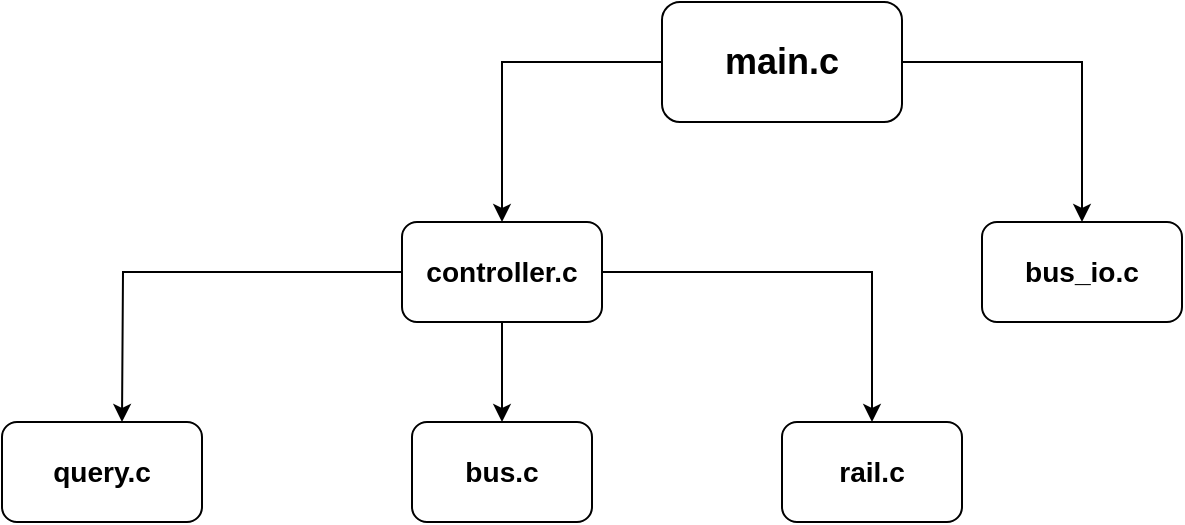 <mxfile version="18.0.1" type="device" pages="8"><diagram id="bu9w77FjTZBGwHDWVuck" name="第 1 页"><mxGraphModel dx="1038" dy="641" grid="0" gridSize="10" guides="1" tooltips="1" connect="1" arrows="1" fold="1" page="0" pageScale="1" pageWidth="1600" pageHeight="900" math="0" shadow="0"><root><mxCell id="0"/><mxCell id="1" parent="0"/><mxCell id="TfCgugyRBmlqhEjDgsrT-6" style="edgeStyle=orthogonalEdgeStyle;rounded=0;orthogonalLoop=1;jettySize=auto;html=1;entryX=0.5;entryY=0;entryDx=0;entryDy=0;" parent="1" source="TfCgugyRBmlqhEjDgsrT-1" target="TfCgugyRBmlqhEjDgsrT-2" edge="1"><mxGeometry relative="1" as="geometry"><Array as="points"><mxPoint x="369" y="240"/></Array></mxGeometry></mxCell><mxCell id="TfCgugyRBmlqhEjDgsrT-8" style="edgeStyle=orthogonalEdgeStyle;rounded=0;orthogonalLoop=1;jettySize=auto;html=1;entryX=0.5;entryY=0;entryDx=0;entryDy=0;" parent="1" source="TfCgugyRBmlqhEjDgsrT-1" target="TfCgugyRBmlqhEjDgsrT-3" edge="1"><mxGeometry relative="1" as="geometry"/></mxCell><mxCell id="TfCgugyRBmlqhEjDgsrT-1" value="&lt;h2&gt;main.c&lt;/h2&gt;" style="rounded=1;whiteSpace=wrap;html=1;" parent="1" vertex="1"><mxGeometry x="449" y="210" width="120" height="60" as="geometry"/></mxCell><mxCell id="TfCgugyRBmlqhEjDgsrT-12" style="edgeStyle=orthogonalEdgeStyle;rounded=0;orthogonalLoop=1;jettySize=auto;html=1;entryX=0.5;entryY=0;entryDx=0;entryDy=0;" parent="1" source="TfCgugyRBmlqhEjDgsrT-2" edge="1"><mxGeometry relative="1" as="geometry"><mxPoint x="179" y="420" as="targetPoint"/></mxGeometry></mxCell><mxCell id="TfCgugyRBmlqhEjDgsrT-19" style="edgeStyle=orthogonalEdgeStyle;rounded=0;orthogonalLoop=1;jettySize=auto;html=1;" parent="1" source="TfCgugyRBmlqhEjDgsrT-2" target="TfCgugyRBmlqhEjDgsrT-10" edge="1"><mxGeometry relative="1" as="geometry"/></mxCell><mxCell id="TfCgugyRBmlqhEjDgsrT-20" style="edgeStyle=orthogonalEdgeStyle;rounded=0;orthogonalLoop=1;jettySize=auto;html=1;" parent="1" source="TfCgugyRBmlqhEjDgsrT-2" target="TfCgugyRBmlqhEjDgsrT-11" edge="1"><mxGeometry relative="1" as="geometry"/></mxCell><mxCell id="TfCgugyRBmlqhEjDgsrT-2" value="&lt;h3&gt;controller.c&lt;/h3&gt;" style="rounded=1;whiteSpace=wrap;html=1;" parent="1" vertex="1"><mxGeometry x="319" y="320" width="100" height="50" as="geometry"/></mxCell><mxCell id="TfCgugyRBmlqhEjDgsrT-3" value="&lt;h3&gt;bus_io.c&lt;/h3&gt;" style="rounded=1;whiteSpace=wrap;html=1;" parent="1" vertex="1"><mxGeometry x="609" y="320" width="100" height="50" as="geometry"/></mxCell><mxCell id="TfCgugyRBmlqhEjDgsrT-9" value="&lt;h3&gt;query.c&lt;/h3&gt;" style="rounded=1;whiteSpace=wrap;html=1;" parent="1" vertex="1"><mxGeometry x="119" y="420" width="100" height="50" as="geometry"/></mxCell><mxCell id="TfCgugyRBmlqhEjDgsrT-10" value="&lt;h3&gt;bus.c&lt;/h3&gt;" style="rounded=1;whiteSpace=wrap;html=1;" parent="1" vertex="1"><mxGeometry x="324" y="420" width="90" height="50" as="geometry"/></mxCell><mxCell id="TfCgugyRBmlqhEjDgsrT-11" value="&lt;h3&gt;rail.c&lt;/h3&gt;" style="rounded=1;whiteSpace=wrap;html=1;" parent="1" vertex="1"><mxGeometry x="509" y="420" width="90" height="50" as="geometry"/></mxCell></root></mxGraphModel></diagram><diagram id="RxSXbuGLKAUOX5_7a6oS" name="第 2 页"><mxGraphModel dx="1038" dy="641" grid="1" gridSize="10" guides="1" tooltips="1" connect="1" arrows="1" fold="1" page="1" pageScale="1" pageWidth="1600" pageHeight="900" math="0" shadow="0"><root><mxCell id="0"/><mxCell id="1" parent="0"/><mxCell id="AtqWxCJBF2Xa27PcP-ya-27" style="edgeStyle=orthogonalEdgeStyle;curved=1;rounded=0;orthogonalLoop=1;jettySize=auto;html=1;entryX=0;entryY=0.5;entryDx=0;entryDy=0;elbow=vertical;" parent="1" source="AtqWxCJBF2Xa27PcP-ya-23" target="AtqWxCJBF2Xa27PcP-ya-24" edge="1"><mxGeometry relative="1" as="geometry"><Array as="points"><mxPoint x="290" y="400"/><mxPoint x="290" y="330"/></Array></mxGeometry></mxCell><mxCell id="AtqWxCJBF2Xa27PcP-ya-29" style="edgeStyle=orthogonalEdgeStyle;curved=1;rounded=0;orthogonalLoop=1;jettySize=auto;html=1;entryX=0;entryY=0.5;entryDx=0;entryDy=0;elbow=vertical;" parent="1" source="AtqWxCJBF2Xa27PcP-ya-23" target="AtqWxCJBF2Xa27PcP-ya-25" edge="1"><mxGeometry relative="1" as="geometry"/></mxCell><mxCell id="AtqWxCJBF2Xa27PcP-ya-23" value="静止状态" style="rounded=1;whiteSpace=wrap;html=1;" parent="1" vertex="1"><mxGeometry x="110" y="370" width="120" height="60" as="geometry"/></mxCell><mxCell id="PKyRUBwqohS5IK_ejGMw-1" style="edgeStyle=orthogonalEdgeStyle;rounded=0;orthogonalLoop=1;jettySize=auto;html=1;entryX=0.5;entryY=0;entryDx=0;entryDy=0;" parent="1" source="AtqWxCJBF2Xa27PcP-ya-24" target="AtqWxCJBF2Xa27PcP-ya-25" edge="1"><mxGeometry relative="1" as="geometry"/></mxCell><mxCell id="AtqWxCJBF2Xa27PcP-ya-24" value="前进" style="rounded=1;whiteSpace=wrap;html=1;" parent="1" vertex="1"><mxGeometry x="350" y="300" width="120" height="60" as="geometry"/></mxCell><mxCell id="AtqWxCJBF2Xa27PcP-ya-30" style="edgeStyle=orthogonalEdgeStyle;curved=1;rounded=0;orthogonalLoop=1;jettySize=auto;html=1;entryX=0.5;entryY=1;entryDx=0;entryDy=0;elbow=vertical;exitX=0.423;exitY=1;exitDx=0;exitDy=0;exitPerimeter=0;" parent="1" source="AtqWxCJBF2Xa27PcP-ya-25" target="AtqWxCJBF2Xa27PcP-ya-23" edge="1"><mxGeometry relative="1" as="geometry"><Array as="points"><mxPoint x="401" y="600"/><mxPoint x="170" y="600"/></Array></mxGeometry></mxCell><mxCell id="AtqWxCJBF2Xa27PcP-ya-32" style="edgeStyle=orthogonalEdgeStyle;curved=1;rounded=0;orthogonalLoop=1;jettySize=auto;html=1;entryX=1;entryY=0.5;entryDx=0;entryDy=0;elbow=vertical;exitX=1;exitY=0.5;exitDx=0;exitDy=0;" parent="1" source="AtqWxCJBF2Xa27PcP-ya-25" target="AtqWxCJBF2Xa27PcP-ya-24" edge="1"><mxGeometry relative="1" as="geometry"><Array as="points"><mxPoint x="570" y="490"/><mxPoint x="570" y="330"/></Array></mxGeometry></mxCell><mxCell id="AtqWxCJBF2Xa27PcP-ya-25" value="上下客" style="rounded=1;whiteSpace=wrap;html=1;" parent="1" vertex="1"><mxGeometry x="350" y="460" width="120" height="60" as="geometry"/></mxCell><mxCell id="PKyRUBwqohS5IK_ejGMw-2" value="发生上下客请求" style="text;html=1;strokeColor=none;fillColor=none;align=center;verticalAlign=middle;whiteSpace=wrap;rounded=0;" parent="1" vertex="1"><mxGeometry x="230" y="315" width="60" height="30" as="geometry"/></mxCell><mxCell id="PKyRUBwqohS5IK_ejGMw-3" value="完成上下客请求" style="text;html=1;strokeColor=none;fillColor=none;align=center;verticalAlign=middle;whiteSpace=wrap;rounded=0;" parent="1" vertex="1"><mxGeometry x="110" y="520" width="60" height="30" as="geometry"/></mxCell><mxCell id="PKyRUBwqohS5IK_ejGMw-5" value="在停留站台上下客" style="text;html=1;strokeColor=none;fillColor=none;align=center;verticalAlign=middle;whiteSpace=wrap;rounded=0;" parent="1" vertex="1"><mxGeometry x="230" y="460" width="60" height="30" as="geometry"/></mxCell><mxCell id="PKyRUBwqohS5IK_ejGMw-7" value="到站" style="text;html=1;strokeColor=none;fillColor=none;align=center;verticalAlign=middle;whiteSpace=wrap;rounded=0;" parent="1" vertex="1"><mxGeometry x="420" y="390" width="60" height="30" as="geometry"/></mxCell><mxCell id="PKyRUBwqohS5IK_ejGMw-9" value="上下客完成" style="text;html=1;strokeColor=none;fillColor=none;align=center;verticalAlign=middle;whiteSpace=wrap;rounded=0;" parent="1" vertex="1"><mxGeometry x="590" y="385" width="60" height="30" as="geometry"/></mxCell></root></mxGraphModel></diagram><diagram id="1DAG9F0VU9GS52meN0gX" name="第 3 页"><mxGraphModel dx="1038" dy="641" grid="1" gridSize="10" guides="1" tooltips="1" connect="1" arrows="1" fold="1" page="1" pageScale="1" pageWidth="900" pageHeight="1600" math="0" shadow="0"><root><mxCell id="0"/><mxCell id="1" parent="0"/><mxCell id="3igreIxZAdNpJD7wM6H1-14" style="edgeStyle=orthogonalEdgeStyle;shape=connector;rounded=0;orthogonalLoop=1;jettySize=auto;html=1;entryX=0.5;entryY=0;entryDx=0;entryDy=0;labelBackgroundColor=default;fontFamily=Helvetica;fontSize=11;fontColor=default;endArrow=classic;strokeColor=default;" parent="1" source="3igreIxZAdNpJD7wM6H1-1" target="3igreIxZAdNpJD7wM6H1-2" edge="1"><mxGeometry relative="1" as="geometry"/></mxCell><mxCell id="3igreIxZAdNpJD7wM6H1-1" value="文件读取模块读取轨道数据和指定策略" style="rounded=1;whiteSpace=wrap;html=1;" parent="1" vertex="1"><mxGeometry x="610" y="50" width="120" height="60" as="geometry"/></mxCell><mxCell id="3igreIxZAdNpJD7wM6H1-15" style="edgeStyle=orthogonalEdgeStyle;shape=connector;rounded=0;orthogonalLoop=1;jettySize=auto;html=1;entryX=0.5;entryY=0;entryDx=0;entryDy=0;labelBackgroundColor=default;fontFamily=Helvetica;fontSize=11;fontColor=default;endArrow=classic;strokeColor=default;" parent="1" source="3igreIxZAdNpJD7wM6H1-2" target="3igreIxZAdNpJD7wM6H1-3" edge="1"><mxGeometry relative="1" as="geometry"/></mxCell><mxCell id="3igreIxZAdNpJD7wM6H1-2" value="打印当前状态" style="rounded=1;whiteSpace=wrap;html=1;" parent="1" vertex="1"><mxGeometry x="610" y="190" width="120" height="60" as="geometry"/></mxCell><mxCell id="3igreIxZAdNpJD7wM6H1-17" style="edgeStyle=orthogonalEdgeStyle;shape=connector;rounded=0;orthogonalLoop=1;jettySize=auto;html=1;entryX=0.5;entryY=0;entryDx=0;entryDy=0;labelBackgroundColor=default;fontFamily=Helvetica;fontSize=11;fontColor=default;endArrow=classic;strokeColor=default;" parent="1" source="3igreIxZAdNpJD7wM6H1-3" target="3igreIxZAdNpJD7wM6H1-4" edge="1"><mxGeometry relative="1" as="geometry"/></mxCell><mxCell id="3igreIxZAdNpJD7wM6H1-3" value="等待输入" style="rounded=1;whiteSpace=wrap;html=1;" parent="1" vertex="1"><mxGeometry x="610" y="310" width="120" height="60" as="geometry"/></mxCell><mxCell id="3igreIxZAdNpJD7wM6H1-6" style="edgeStyle=orthogonalEdgeStyle;rounded=0;orthogonalLoop=1;jettySize=auto;html=1;entryX=0.5;entryY=1;entryDx=0;entryDy=0;" parent="1" source="3igreIxZAdNpJD7wM6H1-4" target="3igreIxZAdNpJD7wM6H1-5" edge="1"><mxGeometry relative="1" as="geometry"/></mxCell><mxCell id="3igreIxZAdNpJD7wM6H1-18" style="edgeStyle=orthogonalEdgeStyle;shape=connector;rounded=0;orthogonalLoop=1;jettySize=auto;html=1;entryX=0.5;entryY=0;entryDx=0;entryDy=0;labelBackgroundColor=default;fontFamily=Helvetica;fontSize=11;fontColor=default;endArrow=classic;strokeColor=default;" parent="1" source="3igreIxZAdNpJD7wM6H1-4" target="3igreIxZAdNpJD7wM6H1-10" edge="1"><mxGeometry relative="1" as="geometry"/></mxCell><mxCell id="3igreIxZAdNpJD7wM6H1-27" style="edgeStyle=orthogonalEdgeStyle;shape=connector;rounded=0;orthogonalLoop=1;jettySize=auto;html=1;entryX=1;entryY=0.5;entryDx=0;entryDy=0;labelBackgroundColor=default;fontFamily=Helvetica;fontSize=11;fontColor=default;endArrow=classic;strokeColor=default;" parent="1" source="3igreIxZAdNpJD7wM6H1-4" target="3igreIxZAdNpJD7wM6H1-26" edge="1"><mxGeometry relative="1" as="geometry"/></mxCell><mxCell id="3igreIxZAdNpJD7wM6H1-4" value="判断输入类型" style="rhombus;whiteSpace=wrap;html=1;" parent="1" vertex="1"><mxGeometry x="615" y="430" width="110" height="80" as="geometry"/></mxCell><mxCell id="3igreIxZAdNpJD7wM6H1-7" style="edgeStyle=orthogonalEdgeStyle;rounded=0;orthogonalLoop=1;jettySize=auto;html=1;" parent="1" source="3igreIxZAdNpJD7wM6H1-5" target="3igreIxZAdNpJD7wM6H1-3" edge="1"><mxGeometry relative="1" as="geometry"><Array as="points"><mxPoint x="860" y="340"/></Array></mxGeometry></mxCell><mxCell id="3igreIxZAdNpJD7wM6H1-5" value="添加请求队列" style="rounded=1;whiteSpace=wrap;html=1;" parent="1" vertex="1"><mxGeometry x="800" y="370" width="120" height="60" as="geometry"/></mxCell><mxCell id="3igreIxZAdNpJD7wM6H1-8" value="请求指令" style="text;html=1;strokeColor=none;fillColor=none;align=center;verticalAlign=middle;whiteSpace=wrap;rounded=0;" parent="1" vertex="1"><mxGeometry x="780" y="470" width="60" height="30" as="geometry"/></mxCell><mxCell id="3igreIxZAdNpJD7wM6H1-12" style="edgeStyle=orthogonalEdgeStyle;rounded=0;orthogonalLoop=1;jettySize=auto;html=1;entryX=0.5;entryY=1;entryDx=0;entryDy=0;" parent="1" source="3igreIxZAdNpJD7wM6H1-10" target="3igreIxZAdNpJD7wM6H1-11" edge="1"><mxGeometry relative="1" as="geometry"/></mxCell><mxCell id="3igreIxZAdNpJD7wM6H1-24" style="edgeStyle=orthogonalEdgeStyle;shape=connector;rounded=0;orthogonalLoop=1;jettySize=auto;html=1;entryX=0.5;entryY=0;entryDx=0;entryDy=0;labelBackgroundColor=default;fontFamily=Helvetica;fontSize=11;fontColor=default;endArrow=classic;strokeColor=default;" parent="1" source="3igreIxZAdNpJD7wM6H1-10" target="3igreIxZAdNpJD7wM6H1-21" edge="1"><mxGeometry relative="1" as="geometry"/></mxCell><mxCell id="3igreIxZAdNpJD7wM6H1-10" value="判断当前是否处理请求" style="rhombus;whiteSpace=wrap;html=1;" parent="1" vertex="1"><mxGeometry x="592.5" y="580" width="155" height="80" as="geometry"/></mxCell><mxCell id="3igreIxZAdNpJD7wM6H1-16" style="edgeStyle=orthogonalEdgeStyle;shape=connector;rounded=0;orthogonalLoop=1;jettySize=auto;html=1;entryX=1;entryY=0.5;entryDx=0;entryDy=0;labelBackgroundColor=default;fontFamily=Helvetica;fontSize=11;fontColor=default;endArrow=classic;strokeColor=default;" parent="1" source="3igreIxZAdNpJD7wM6H1-11" target="3igreIxZAdNpJD7wM6H1-2" edge="1"><mxGeometry relative="1" as="geometry"><Array as="points"><mxPoint x="1020" y="220"/></Array></mxGeometry></mxCell><mxCell id="3igreIxZAdNpJD7wM6H1-11" value="处理请求队列" style="rounded=1;whiteSpace=wrap;html=1;" parent="1" vertex="1"><mxGeometry x="960" y="370" width="120" height="60" as="geometry"/></mxCell><mxCell id="3igreIxZAdNpJD7wM6H1-19" value="时间指令" style="text;html=1;strokeColor=none;fillColor=none;align=center;verticalAlign=middle;whiteSpace=wrap;rounded=0;fontFamily=Helvetica;fontSize=11;fontColor=default;" parent="1" vertex="1"><mxGeometry x="670" y="520" width="60" height="30" as="geometry"/></mxCell><mxCell id="3igreIxZAdNpJD7wM6H1-20" value="是" style="text;html=1;strokeColor=none;fillColor=none;align=center;verticalAlign=middle;whiteSpace=wrap;rounded=0;fontFamily=Helvetica;fontSize=11;fontColor=default;" parent="1" vertex="1"><mxGeometry x="820" y="590" width="60" height="30" as="geometry"/></mxCell><mxCell id="3igreIxZAdNpJD7wM6H1-23" style="edgeStyle=orthogonalEdgeStyle;shape=connector;rounded=0;orthogonalLoop=1;jettySize=auto;html=1;entryX=0;entryY=0.5;entryDx=0;entryDy=0;labelBackgroundColor=default;fontFamily=Helvetica;fontSize=11;fontColor=default;endArrow=classic;strokeColor=default;" parent="1" source="3igreIxZAdNpJD7wM6H1-21" target="3igreIxZAdNpJD7wM6H1-2" edge="1"><mxGeometry relative="1" as="geometry"><Array as="points"><mxPoint x="500" y="760"/><mxPoint x="500" y="220"/></Array></mxGeometry></mxCell><mxCell id="3igreIxZAdNpJD7wM6H1-21" value="判断当前前进方向并执行" style="rounded=1;whiteSpace=wrap;html=1;fontFamily=Helvetica;fontSize=11;fontColor=default;" parent="1" vertex="1"><mxGeometry x="610" y="730" width="120" height="60" as="geometry"/></mxCell><mxCell id="3igreIxZAdNpJD7wM6H1-25" value="否" style="text;html=1;strokeColor=none;fillColor=none;align=center;verticalAlign=middle;whiteSpace=wrap;rounded=0;fontFamily=Helvetica;fontSize=11;fontColor=default;" parent="1" vertex="1"><mxGeometry x="670" y="680" width="60" height="30" as="geometry"/></mxCell><mxCell id="3igreIxZAdNpJD7wM6H1-26" value="结束运行" style="rounded=1;whiteSpace=wrap;html=1;fontFamily=Helvetica;fontSize=11;fontColor=default;" parent="1" vertex="1"><mxGeometry x="330" y="440" width="120" height="60" as="geometry"/></mxCell><mxCell id="3igreIxZAdNpJD7wM6H1-28" value="结束指令" style="text;html=1;strokeColor=none;fillColor=none;align=center;verticalAlign=middle;whiteSpace=wrap;rounded=0;fontFamily=Helvetica;fontSize=11;fontColor=default;" parent="1" vertex="1"><mxGeometry x="532.5" y="440" width="60" height="30" as="geometry"/></mxCell></root></mxGraphModel></diagram><diagram id="b_4TK82BatTBqmdG48AC" name="第 4 页"><mxGraphModel dx="865" dy="534" grid="1" gridSize="10" guides="1" tooltips="1" connect="1" arrows="1" fold="1" page="1" pageScale="1" pageWidth="900" pageHeight="1600" math="0" shadow="0"><root><mxCell id="0"/><mxCell id="1" parent="0"/><mxCell id="m2V28BFYW9kQYAlXhF9z-10" style="edgeStyle=orthogonalEdgeStyle;shape=connector;rounded=0;orthogonalLoop=1;jettySize=auto;html=1;entryX=0.5;entryY=0;entryDx=0;entryDy=0;labelBackgroundColor=default;fontFamily=Helvetica;fontSize=11;fontColor=default;endArrow=classic;strokeColor=default;" edge="1" parent="1" source="ZI2htLPw2JZep5_rwXb1-1" target="m2V28BFYW9kQYAlXhF9z-1"><mxGeometry relative="1" as="geometry"/></mxCell><mxCell id="ZI2htLPw2JZep5_rwXb1-1" value="读取请求列表" style="rounded=1;whiteSpace=wrap;html=1;fontFamily=Helvetica;fontSize=11;fontColor=default;" vertex="1" parent="1"><mxGeometry x="360" y="110" width="120" height="60" as="geometry"/></mxCell><mxCell id="m2V28BFYW9kQYAlXhF9z-11" style="edgeStyle=orthogonalEdgeStyle;shape=connector;rounded=0;orthogonalLoop=1;jettySize=auto;html=1;entryX=0.5;entryY=0;entryDx=0;entryDy=0;labelBackgroundColor=default;fontFamily=Helvetica;fontSize=11;fontColor=default;endArrow=classic;strokeColor=default;" edge="1" parent="1" source="m2V28BFYW9kQYAlXhF9z-1" target="m2V28BFYW9kQYAlXhF9z-8"><mxGeometry relative="1" as="geometry"/></mxCell><mxCell id="m2V28BFYW9kQYAlXhF9z-1" value="给出前进方向" style="rounded=1;whiteSpace=wrap;html=1;fontFamily=Helvetica;fontSize=11;fontColor=default;" vertex="1" parent="1"><mxGeometry x="360" y="240" width="120" height="60" as="geometry"/></mxCell><mxCell id="m2V28BFYW9kQYAlXhF9z-12" style="edgeStyle=orthogonalEdgeStyle;shape=connector;rounded=0;orthogonalLoop=1;jettySize=auto;html=1;entryX=0.5;entryY=0;entryDx=0;entryDy=0;labelBackgroundColor=default;fontFamily=Helvetica;fontSize=11;fontColor=default;endArrow=classic;strokeColor=default;" edge="1" parent="1" source="m2V28BFYW9kQYAlXhF9z-8" target="m2V28BFYW9kQYAlXhF9z-9"><mxGeometry relative="1" as="geometry"/></mxCell><mxCell id="m2V28BFYW9kQYAlXhF9z-8" value="执行服务" style="rounded=1;whiteSpace=wrap;html=1;fontFamily=Helvetica;fontSize=11;fontColor=default;" vertex="1" parent="1"><mxGeometry x="360" y="370" width="120" height="60" as="geometry"/></mxCell><mxCell id="m2V28BFYW9kQYAlXhF9z-13" style="edgeStyle=orthogonalEdgeStyle;shape=connector;rounded=0;orthogonalLoop=1;jettySize=auto;html=1;entryX=1;entryY=0.5;entryDx=0;entryDy=0;labelBackgroundColor=default;fontFamily=Helvetica;fontSize=11;fontColor=default;endArrow=classic;strokeColor=default;" edge="1" parent="1" source="m2V28BFYW9kQYAlXhF9z-9" target="m2V28BFYW9kQYAlXhF9z-8"><mxGeometry relative="1" as="geometry"><Array as="points"><mxPoint x="560" y="530"/><mxPoint x="560" y="400"/></Array></mxGeometry></mxCell><mxCell id="m2V28BFYW9kQYAlXhF9z-14" style="edgeStyle=orthogonalEdgeStyle;shape=connector;rounded=0;orthogonalLoop=1;jettySize=auto;html=1;entryX=0;entryY=0.5;entryDx=0;entryDy=0;labelBackgroundColor=default;fontFamily=Helvetica;fontSize=11;fontColor=default;endArrow=classic;strokeColor=default;" edge="1" parent="1" source="m2V28BFYW9kQYAlXhF9z-9" target="m2V28BFYW9kQYAlXhF9z-1"><mxGeometry relative="1" as="geometry"><Array as="points"><mxPoint x="270" y="530"/><mxPoint x="270" y="270"/></Array></mxGeometry></mxCell><mxCell id="m2V28BFYW9kQYAlXhF9z-9" value="判断下一个服务是否进行" style="rhombus;whiteSpace=wrap;html=1;fontFamily=Helvetica;fontSize=11;fontColor=default;" vertex="1" parent="1"><mxGeometry x="355" y="490" width="130" height="80" as="geometry"/></mxCell><mxCell id="m2V28BFYW9kQYAlXhF9z-15" value="否" style="text;html=1;strokeColor=none;fillColor=none;align=center;verticalAlign=middle;whiteSpace=wrap;rounded=0;fontFamily=Helvetica;fontSize=11;fontColor=default;" vertex="1" parent="1"><mxGeometry x="210" y="440" width="60" height="30" as="geometry"/></mxCell><mxCell id="m2V28BFYW9kQYAlXhF9z-16" value="是" style="text;html=1;strokeColor=none;fillColor=none;align=center;verticalAlign=middle;whiteSpace=wrap;rounded=0;fontFamily=Helvetica;fontSize=11;fontColor=default;" vertex="1" parent="1"><mxGeometry x="560" y="440" width="60" height="30" as="geometry"/></mxCell></root></mxGraphModel></diagram><diagram id="baJWjRVomLL33utym3Xv" name="第 5 页"><mxGraphModel dx="865" dy="534" grid="1" gridSize="10" guides="1" tooltips="1" connect="1" arrows="1" fold="1" page="1" pageScale="1" pageWidth="900" pageHeight="1600" math="0" shadow="0"><root><mxCell id="0"/><mxCell id="1" parent="0"/><mxCell id="LWyjIaXWgLJBIjORVmc5-2" style="edgeStyle=orthogonalEdgeStyle;shape=connector;rounded=0;orthogonalLoop=1;jettySize=auto;html=1;entryX=0.5;entryY=0;entryDx=0;entryDy=0;labelBackgroundColor=default;fontFamily=Helvetica;fontSize=11;fontColor=default;endArrow=classic;strokeColor=default;" edge="1" parent="1" source="eZbUgi8-xdXQHsN7p_5U-1" target="LWyjIaXWgLJBIjORVmc5-1"><mxGeometry relative="1" as="geometry"/></mxCell><mxCell id="eZbUgi8-xdXQHsN7p_5U-1" value="读取请求列表" style="rounded=1;whiteSpace=wrap;html=1;fontFamily=Helvetica;fontSize=11;fontColor=default;" vertex="1" parent="1"><mxGeometry x="350" y="110" width="120" height="60" as="geometry"/></mxCell><mxCell id="LWyjIaXWgLJBIjORVmc5-12" style="edgeStyle=orthogonalEdgeStyle;shape=connector;rounded=0;orthogonalLoop=1;jettySize=auto;html=1;entryX=0.5;entryY=0;entryDx=0;entryDy=0;labelBackgroundColor=default;fontFamily=Helvetica;fontSize=11;fontColor=default;endArrow=classic;strokeColor=default;" edge="1" parent="1" source="LWyjIaXWgLJBIjORVmc5-1" target="LWyjIaXWgLJBIjORVmc5-11"><mxGeometry relative="1" as="geometry"/></mxCell><mxCell id="LWyjIaXWgLJBIjORVmc5-1" value="给出前进方向" style="rounded=1;whiteSpace=wrap;html=1;fontFamily=Helvetica;fontSize=11;fontColor=default;" vertex="1" parent="1"><mxGeometry x="350" y="240" width="120" height="60" as="geometry"/></mxCell><mxCell id="LWyjIaXWgLJBIjORVmc5-9" style="edgeStyle=orthogonalEdgeStyle;shape=connector;rounded=0;orthogonalLoop=1;jettySize=auto;html=1;labelBackgroundColor=default;fontFamily=Helvetica;fontSize=11;fontColor=default;endArrow=classic;strokeColor=default;entryX=0.5;entryY=0;entryDx=0;entryDy=0;" edge="1" parent="1" source="LWyjIaXWgLJBIjORVmc5-4" target="LWyjIaXWgLJBIjORVmc5-8"><mxGeometry relative="1" as="geometry"><mxPoint x="410" y="600" as="targetPoint"/></mxGeometry></mxCell><mxCell id="LWyjIaXWgLJBIjORVmc5-15" style="edgeStyle=orthogonalEdgeStyle;shape=connector;rounded=0;orthogonalLoop=1;jettySize=auto;html=1;entryX=1;entryY=0.5;entryDx=0;entryDy=0;labelBackgroundColor=default;fontFamily=Helvetica;fontSize=11;fontColor=default;endArrow=classic;strokeColor=default;" edge="1" parent="1" source="LWyjIaXWgLJBIjORVmc5-4" target="LWyjIaXWgLJBIjORVmc5-1"><mxGeometry relative="1" as="geometry"><Array as="points"><mxPoint x="530" y="510"/><mxPoint x="530" y="270"/></Array></mxGeometry></mxCell><mxCell id="LWyjIaXWgLJBIjORVmc5-4" value="判断是否顺便服务" style="rhombus;whiteSpace=wrap;html=1;fontFamily=Helvetica;fontSize=11;fontColor=default;" vertex="1" parent="1"><mxGeometry x="345" y="470" width="130" height="80" as="geometry"/></mxCell><mxCell id="LWyjIaXWgLJBIjORVmc5-10" style="edgeStyle=orthogonalEdgeStyle;shape=connector;rounded=0;orthogonalLoop=1;jettySize=auto;html=1;entryX=0;entryY=0.5;entryDx=0;entryDy=0;labelBackgroundColor=default;fontFamily=Helvetica;fontSize=11;fontColor=default;endArrow=classic;strokeColor=default;" edge="1" parent="1" source="LWyjIaXWgLJBIjORVmc5-8" target="eZbUgi8-xdXQHsN7p_5U-1"><mxGeometry relative="1" as="geometry"><Array as="points"><mxPoint x="260" y="680"/><mxPoint x="260" y="140"/></Array></mxGeometry></mxCell><mxCell id="LWyjIaXWgLJBIjORVmc5-8" value="服务" style="rounded=1;whiteSpace=wrap;html=1;fontFamily=Helvetica;fontSize=11;fontColor=default;" vertex="1" parent="1"><mxGeometry x="350" y="630" width="120" height="60" as="geometry"/></mxCell><mxCell id="LWyjIaXWgLJBIjORVmc5-13" style="edgeStyle=orthogonalEdgeStyle;shape=connector;rounded=0;orthogonalLoop=1;jettySize=auto;html=1;labelBackgroundColor=default;fontFamily=Helvetica;fontSize=11;fontColor=default;endArrow=classic;strokeColor=default;" edge="1" parent="1" source="LWyjIaXWgLJBIjORVmc5-11" target="LWyjIaXWgLJBIjORVmc5-4"><mxGeometry relative="1" as="geometry"/></mxCell><mxCell id="LWyjIaXWgLJBIjORVmc5-14" style="edgeStyle=orthogonalEdgeStyle;shape=connector;rounded=0;orthogonalLoop=1;jettySize=auto;html=1;entryX=0;entryY=0.25;entryDx=0;entryDy=0;labelBackgroundColor=default;fontFamily=Helvetica;fontSize=11;fontColor=default;endArrow=classic;strokeColor=default;" edge="1" parent="1" source="LWyjIaXWgLJBIjORVmc5-11" target="LWyjIaXWgLJBIjORVmc5-8"><mxGeometry relative="1" as="geometry"><Array as="points"><mxPoint x="330" y="370"/><mxPoint x="330" y="650"/><mxPoint x="350" y="650"/></Array></mxGeometry></mxCell><mxCell id="LWyjIaXWgLJBIjORVmc5-11" value="产生新的请求" style="rhombus;whiteSpace=wrap;html=1;fontFamily=Helvetica;fontSize=11;fontColor=default;" vertex="1" parent="1"><mxGeometry x="350" y="330" width="120" height="80" as="geometry"/></mxCell><mxCell id="LWyjIaXWgLJBIjORVmc5-16" value="是" style="text;html=1;strokeColor=none;fillColor=none;align=center;verticalAlign=middle;whiteSpace=wrap;rounded=0;fontFamily=Helvetica;fontSize=11;fontColor=default;" vertex="1" parent="1"><mxGeometry x="410" y="420" width="60" height="30" as="geometry"/></mxCell><mxCell id="LWyjIaXWgLJBIjORVmc5-17" value="否" style="text;html=1;strokeColor=none;fillColor=none;align=center;verticalAlign=middle;whiteSpace=wrap;rounded=0;fontFamily=Helvetica;fontSize=11;fontColor=default;" vertex="1" parent="1"><mxGeometry x="280" y="440" width="60" height="30" as="geometry"/></mxCell><mxCell id="LWyjIaXWgLJBIjORVmc5-20" value="是" style="text;html=1;strokeColor=none;fillColor=none;align=center;verticalAlign=middle;whiteSpace=wrap;rounded=0;fontFamily=Helvetica;fontSize=11;fontColor=default;" vertex="1" parent="1"><mxGeometry x="410" y="570" width="60" height="30" as="geometry"/></mxCell><mxCell id="LWyjIaXWgLJBIjORVmc5-21" value="否" style="text;html=1;strokeColor=none;fillColor=none;align=center;verticalAlign=middle;whiteSpace=wrap;rounded=0;fontFamily=Helvetica;fontSize=11;fontColor=default;" vertex="1" parent="1"><mxGeometry x="530" y="440" width="60" height="30" as="geometry"/></mxCell></root></mxGraphModel></diagram><diagram id="qsGTfNCvET9CTLvWDnp-" name="第 6 页"><mxGraphModel dx="865" dy="534" grid="1" gridSize="10" guides="1" tooltips="1" connect="1" arrows="1" fold="1" page="1" pageScale="1" pageWidth="900" pageHeight="1600" math="0" shadow="0"><root><mxCell id="0"/><mxCell id="1" parent="0"/><mxCell id="ygBuKWKp1wvMYfryIaOn-1" style="edgeStyle=orthogonalEdgeStyle;shape=connector;rounded=0;orthogonalLoop=1;jettySize=auto;html=1;entryX=0.5;entryY=0;entryDx=0;entryDy=0;labelBackgroundColor=default;fontFamily=Helvetica;fontSize=11;fontColor=default;endArrow=classic;strokeColor=default;" parent="1" source="ygBuKWKp1wvMYfryIaOn-2" target="ygBuKWKp1wvMYfryIaOn-4" edge="1"><mxGeometry relative="1" as="geometry"/></mxCell><mxCell id="ygBuKWKp1wvMYfryIaOn-2" value="读取请求列表" style="rounded=1;whiteSpace=wrap;html=1;fontFamily=Helvetica;fontSize=11;fontColor=default;" parent="1" vertex="1"><mxGeometry x="350" y="110" width="120" height="60" as="geometry"/></mxCell><mxCell id="ygBuKWKp1wvMYfryIaOn-3" style="edgeStyle=orthogonalEdgeStyle;shape=connector;rounded=0;orthogonalLoop=1;jettySize=auto;html=1;entryX=0.5;entryY=0;entryDx=0;entryDy=0;labelBackgroundColor=default;fontFamily=Helvetica;fontSize=11;fontColor=default;endArrow=classic;strokeColor=default;" parent="1" source="ygBuKWKp1wvMYfryIaOn-4" target="ygBuKWKp1wvMYfryIaOn-12" edge="1"><mxGeometry relative="1" as="geometry"/></mxCell><mxCell id="ygBuKWKp1wvMYfryIaOn-4" value="给出前进方向" style="rounded=1;whiteSpace=wrap;html=1;fontFamily=Helvetica;fontSize=11;fontColor=default;" parent="1" vertex="1"><mxGeometry x="350" y="240" width="120" height="60" as="geometry"/></mxCell><mxCell id="ygBuKWKp1wvMYfryIaOn-5" style="edgeStyle=orthogonalEdgeStyle;shape=connector;rounded=0;orthogonalLoop=1;jettySize=auto;html=1;labelBackgroundColor=default;fontFamily=Helvetica;fontSize=11;fontColor=default;endArrow=classic;strokeColor=default;entryX=0.5;entryY=0;entryDx=0;entryDy=0;" parent="1" source="ygBuKWKp1wvMYfryIaOn-7" target="ygBuKWKp1wvMYfryIaOn-9" edge="1"><mxGeometry relative="1" as="geometry"><mxPoint x="410" y="600" as="targetPoint"/></mxGeometry></mxCell><mxCell id="ygBuKWKp1wvMYfryIaOn-6" style="edgeStyle=orthogonalEdgeStyle;shape=connector;rounded=0;orthogonalLoop=1;jettySize=auto;html=1;entryX=1;entryY=0.5;entryDx=0;entryDy=0;labelBackgroundColor=default;fontFamily=Helvetica;fontSize=11;fontColor=default;endArrow=classic;strokeColor=default;" parent="1" source="ygBuKWKp1wvMYfryIaOn-7" target="ygBuKWKp1wvMYfryIaOn-4" edge="1"><mxGeometry relative="1" as="geometry"><Array as="points"><mxPoint x="530" y="510"/><mxPoint x="530" y="270"/></Array></mxGeometry></mxCell><mxCell id="ygBuKWKp1wvMYfryIaOn-7" value="判断是否顺便服务" style="rhombus;whiteSpace=wrap;html=1;fontFamily=Helvetica;fontSize=11;fontColor=default;" parent="1" vertex="1"><mxGeometry x="345" y="470" width="130" height="80" as="geometry"/></mxCell><mxCell id="ygBuKWKp1wvMYfryIaOn-8" style="edgeStyle=orthogonalEdgeStyle;shape=connector;rounded=0;orthogonalLoop=1;jettySize=auto;html=1;entryX=0;entryY=0.5;entryDx=0;entryDy=0;labelBackgroundColor=default;fontFamily=Helvetica;fontSize=11;fontColor=default;endArrow=classic;strokeColor=default;" parent="1" source="ygBuKWKp1wvMYfryIaOn-9" target="ygBuKWKp1wvMYfryIaOn-2" edge="1"><mxGeometry relative="1" as="geometry"><Array as="points"><mxPoint x="260" y="680"/><mxPoint x="260" y="140"/></Array></mxGeometry></mxCell><mxCell id="ygBuKWKp1wvMYfryIaOn-9" value="服务" style="rounded=1;whiteSpace=wrap;html=1;fontFamily=Helvetica;fontSize=11;fontColor=default;" parent="1" vertex="1"><mxGeometry x="350" y="630" width="120" height="60" as="geometry"/></mxCell><mxCell id="ygBuKWKp1wvMYfryIaOn-10" style="edgeStyle=orthogonalEdgeStyle;shape=connector;rounded=0;orthogonalLoop=1;jettySize=auto;html=1;labelBackgroundColor=default;fontFamily=Helvetica;fontSize=11;fontColor=default;endArrow=classic;strokeColor=default;" parent="1" source="ygBuKWKp1wvMYfryIaOn-12" target="ygBuKWKp1wvMYfryIaOn-7" edge="1"><mxGeometry relative="1" as="geometry"/></mxCell><mxCell id="ygBuKWKp1wvMYfryIaOn-11" style="edgeStyle=orthogonalEdgeStyle;shape=connector;rounded=0;orthogonalLoop=1;jettySize=auto;html=1;entryX=0;entryY=0.25;entryDx=0;entryDy=0;labelBackgroundColor=default;fontFamily=Helvetica;fontSize=11;fontColor=default;endArrow=classic;strokeColor=default;" parent="1" source="ygBuKWKp1wvMYfryIaOn-12" target="ygBuKWKp1wvMYfryIaOn-9" edge="1"><mxGeometry relative="1" as="geometry"><Array as="points"><mxPoint x="330" y="370"/><mxPoint x="330" y="650"/><mxPoint x="350" y="650"/></Array></mxGeometry></mxCell><mxCell id="ygBuKWKp1wvMYfryIaOn-12" value="产生新的请求" style="rhombus;whiteSpace=wrap;html=1;fontFamily=Helvetica;fontSize=11;fontColor=default;" parent="1" vertex="1"><mxGeometry x="350" y="330" width="120" height="80" as="geometry"/></mxCell><mxCell id="ygBuKWKp1wvMYfryIaOn-13" value="是" style="text;html=1;strokeColor=none;fillColor=none;align=center;verticalAlign=middle;whiteSpace=wrap;rounded=0;fontFamily=Helvetica;fontSize=11;fontColor=default;" parent="1" vertex="1"><mxGeometry x="410" y="420" width="60" height="30" as="geometry"/></mxCell><mxCell id="ygBuKWKp1wvMYfryIaOn-14" value="否" style="text;html=1;strokeColor=none;fillColor=none;align=center;verticalAlign=middle;whiteSpace=wrap;rounded=0;fontFamily=Helvetica;fontSize=11;fontColor=default;" parent="1" vertex="1"><mxGeometry x="280" y="440" width="60" height="30" as="geometry"/></mxCell><mxCell id="ygBuKWKp1wvMYfryIaOn-15" value="是" style="text;html=1;strokeColor=none;fillColor=none;align=center;verticalAlign=middle;whiteSpace=wrap;rounded=0;fontFamily=Helvetica;fontSize=11;fontColor=default;" parent="1" vertex="1"><mxGeometry x="410" y="570" width="60" height="30" as="geometry"/></mxCell><mxCell id="ygBuKWKp1wvMYfryIaOn-16" value="否" style="text;html=1;strokeColor=none;fillColor=none;align=center;verticalAlign=middle;whiteSpace=wrap;rounded=0;fontFamily=Helvetica;fontSize=11;fontColor=default;" parent="1" vertex="1"><mxGeometry x="530" y="440" width="60" height="30" as="geometry"/></mxCell></root></mxGraphModel></diagram><diagram id="AAPrryZ7vVt20J4Dxm5i" name="第 7 页"><mxGraphModel dx="1038" dy="641" grid="1" gridSize="10" guides="1" tooltips="1" connect="1" arrows="1" fold="1" page="1" pageScale="1" pageWidth="900" pageHeight="1600" math="0" shadow="0"><root><mxCell id="0"/><mxCell id="1" parent="0"/><mxCell id="r8_OYgOEP5y704gBNmxr-13" style="edgeStyle=orthogonalEdgeStyle;curved=1;rounded=0;orthogonalLoop=1;jettySize=auto;html=1;exitX=0.25;exitY=1;exitDx=0;exitDy=0;entryX=0.429;entryY=-0.016;entryDx=0;entryDy=0;entryPerimeter=0;" parent="1" source="GtuBVuiwT_Zfi-tG6VuZ-1" target="r8_OYgOEP5y704gBNmxr-5" edge="1"><mxGeometry relative="1" as="geometry"/></mxCell><mxCell id="r8_OYgOEP5y704gBNmxr-14" style="edgeStyle=orthogonalEdgeStyle;curved=1;rounded=0;orthogonalLoop=1;jettySize=auto;html=1;exitX=0;exitY=0.75;exitDx=0;exitDy=0;entryX=0.557;entryY=0.03;entryDx=0;entryDy=0;entryPerimeter=0;" parent="1" source="GtuBVuiwT_Zfi-tG6VuZ-1" target="r8_OYgOEP5y704gBNmxr-1" edge="1"><mxGeometry relative="1" as="geometry"/></mxCell><mxCell id="CoNK_i9J1-s4Jy1zo3Uk-6" style="edgeStyle=orthogonalEdgeStyle;curved=1;rounded=0;orthogonalLoop=1;jettySize=auto;html=1;entryX=0.5;entryY=0;entryDx=0;entryDy=0;" parent="1" source="GtuBVuiwT_Zfi-tG6VuZ-1" target="r8_OYgOEP5y704gBNmxr-7" edge="1"><mxGeometry relative="1" as="geometry"/></mxCell><mxCell id="GtuBVuiwT_Zfi-tG6VuZ-1" value="main()" style="rounded=1;whiteSpace=wrap;html=1;" parent="1" vertex="1"><mxGeometry x="370" y="40" width="120" height="60" as="geometry"/></mxCell><mxCell id="r8_OYgOEP5y704gBNmxr-12" style="edgeStyle=orthogonalEdgeStyle;curved=1;rounded=0;orthogonalLoop=1;jettySize=auto;html=1;entryX=0.5;entryY=0;entryDx=0;entryDy=0;" parent="1" source="r8_OYgOEP5y704gBNmxr-1" target="r8_OYgOEP5y704gBNmxr-9" edge="1"><mxGeometry relative="1" as="geometry"/></mxCell><mxCell id="r8_OYgOEP5y704gBNmxr-1" value="ReadConfig()" style="rounded=1;whiteSpace=wrap;html=1;" parent="1" vertex="1"><mxGeometry x="155" y="180" width="120" height="60" as="geometry"/></mxCell><mxCell id="r8_OYgOEP5y704gBNmxr-17" style="edgeStyle=orthogonalEdgeStyle;curved=1;rounded=0;orthogonalLoop=1;jettySize=auto;html=1;exitX=0.75;exitY=1;exitDx=0;exitDy=0;entryX=1;entryY=0.5;entryDx=0;entryDy=0;" parent="1" source="r8_OYgOEP5y704gBNmxr-5" target="r8_OYgOEP5y704gBNmxr-15" edge="1"><mxGeometry relative="1" as="geometry"/></mxCell><mxCell id="r8_OYgOEP5y704gBNmxr-18" style="edgeStyle=orthogonalEdgeStyle;curved=1;rounded=0;orthogonalLoop=1;jettySize=auto;html=1;exitX=0.75;exitY=1;exitDx=0;exitDy=0;entryX=1;entryY=0.5;entryDx=0;entryDy=0;" parent="1" source="r8_OYgOEP5y704gBNmxr-5" target="r8_OYgOEP5y704gBNmxr-16" edge="1"><mxGeometry relative="1" as="geometry"/></mxCell><mxCell id="r8_OYgOEP5y704gBNmxr-21" style="edgeStyle=orthogonalEdgeStyle;curved=1;rounded=0;orthogonalLoop=1;jettySize=auto;html=1;exitX=0.75;exitY=1;exitDx=0;exitDy=0;entryX=1;entryY=0.5;entryDx=0;entryDy=0;" parent="1" source="r8_OYgOEP5y704gBNmxr-5" target="r8_OYgOEP5y704gBNmxr-20" edge="1"><mxGeometry relative="1" as="geometry"/></mxCell><mxCell id="CoNK_i9J1-s4Jy1zo3Uk-3" style="edgeStyle=orthogonalEdgeStyle;curved=1;rounded=0;orthogonalLoop=1;jettySize=auto;html=1;exitX=0.75;exitY=1;exitDx=0;exitDy=0;entryX=-0.006;entryY=0.595;entryDx=0;entryDy=0;entryPerimeter=0;" parent="1" source="r8_OYgOEP5y704gBNmxr-5" target="CoNK_i9J1-s4Jy1zo3Uk-2" edge="1"><mxGeometry relative="1" as="geometry"/></mxCell><mxCell id="CoNK_i9J1-s4Jy1zo3Uk-5" style="edgeStyle=orthogonalEdgeStyle;curved=1;rounded=0;orthogonalLoop=1;jettySize=auto;html=1;exitX=0.75;exitY=1;exitDx=0;exitDy=0;entryX=0;entryY=0.5;entryDx=0;entryDy=0;" parent="1" source="r8_OYgOEP5y704gBNmxr-5" target="CoNK_i9J1-s4Jy1zo3Uk-4" edge="1"><mxGeometry relative="1" as="geometry"/></mxCell><mxCell id="r8_OYgOEP5y704gBNmxr-5" value="ReadInput()" style="rounded=1;whiteSpace=wrap;html=1;" parent="1" vertex="1"><mxGeometry x="305" y="180" width="120" height="60" as="geometry"/></mxCell><mxCell id="r8_OYgOEP5y704gBNmxr-7" value="PrintState()" style="rounded=1;whiteSpace=wrap;html=1;" parent="1" vertex="1"><mxGeometry x="620" y="180" width="120" height="60" as="geometry"/></mxCell><mxCell id="r8_OYgOEP5y704gBNmxr-9" value="CreateRails()" style="rounded=1;whiteSpace=wrap;html=1;" parent="1" vertex="1"><mxGeometry x="80" y="310" width="120" height="60" as="geometry"/></mxCell><mxCell id="r8_OYgOEP5y704gBNmxr-15" value="CreateUpBusQuery()" style="rounded=1;whiteSpace=wrap;html=1;" parent="1" vertex="1"><mxGeometry x="240" y="270" width="120" height="60" as="geometry"/></mxCell><mxCell id="r8_OYgOEP5y704gBNmxr-16" value="CreateDownBusQuery()" style="rounded=1;whiteSpace=wrap;html=1;" parent="1" vertex="1"><mxGeometry x="210" y="360" width="150" height="60" as="geometry"/></mxCell><mxCell id="r8_OYgOEP5y704gBNmxr-20" value="RunBus()" style="rounded=1;whiteSpace=wrap;html=1;" parent="1" vertex="1"><mxGeometry x="240" y="470" width="120" height="60" as="geometry"/></mxCell><mxCell id="CoNK_i9J1-s4Jy1zo3Uk-2" value="DeleteUpBusQuery()" style="rounded=1;whiteSpace=wrap;html=1;" parent="1" vertex="1"><mxGeometry x="450" y="270" width="120" height="60" as="geometry"/></mxCell><mxCell id="CoNK_i9J1-s4Jy1zo3Uk-4" value="DeleteDownBusQuery()" style="rounded=1;whiteSpace=wrap;html=1;" parent="1" vertex="1"><mxGeometry x="450" y="360" width="150" height="60" as="geometry"/></mxCell></root></mxGraphModel></diagram><diagram id="EdjuY75eDEMymII76yJC" name="第 8 页"><mxGraphModel dx="1038" dy="641" grid="1" gridSize="10" guides="1" tooltips="1" connect="1" arrows="1" fold="1" page="1" pageScale="1" pageWidth="900" pageHeight="1600" math="0" shadow="0"><root><mxCell id="0"/><mxCell id="1" parent="0"/><mxCell id="NNFY0_DMIi1yXbWEWU3E-5" style="edgeStyle=orthogonalEdgeStyle;rounded=0;orthogonalLoop=1;jettySize=auto;html=1;entryX=0.5;entryY=0;entryDx=0;entryDy=0;" edge="1" parent="1" source="NNFY0_DMIi1yXbWEWU3E-1" target="NNFY0_DMIi1yXbWEWU3E-2"><mxGeometry relative="1" as="geometry"/></mxCell><mxCell id="NNFY0_DMIi1yXbWEWU3E-1" value="DeleteUpBusQuery()" style="rounded=1;whiteSpace=wrap;html=1;" vertex="1" parent="1"><mxGeometry x="90" y="100" width="140" height="60" as="geometry"/></mxCell><mxCell id="NNFY0_DMIi1yXbWEWU3E-2" value="FindNode()" style="rounded=1;whiteSpace=wrap;html=1;" vertex="1" parent="1"><mxGeometry x="100" y="230" width="120" height="60" as="geometry"/></mxCell><mxCell id="NNFY0_DMIi1yXbWEWU3E-6" style="edgeStyle=orthogonalEdgeStyle;rounded=0;orthogonalLoop=1;jettySize=auto;html=1;entryX=0.5;entryY=0;entryDx=0;entryDy=0;" edge="1" parent="1" source="NNFY0_DMIi1yXbWEWU3E-3" target="NNFY0_DMIi1yXbWEWU3E-4"><mxGeometry relative="1" as="geometry"/></mxCell><mxCell id="NNFY0_DMIi1yXbWEWU3E-3" value="DeleteDownBusQuery()" style="rounded=1;whiteSpace=wrap;html=1;" vertex="1" parent="1"><mxGeometry x="310" y="100" width="140" height="60" as="geometry"/></mxCell><mxCell id="NNFY0_DMIi1yXbWEWU3E-4" value="FindNode()" style="rounded=1;whiteSpace=wrap;html=1;" vertex="1" parent="1"><mxGeometry x="320" y="230" width="120" height="60" as="geometry"/></mxCell></root></mxGraphModel></diagram></mxfile>